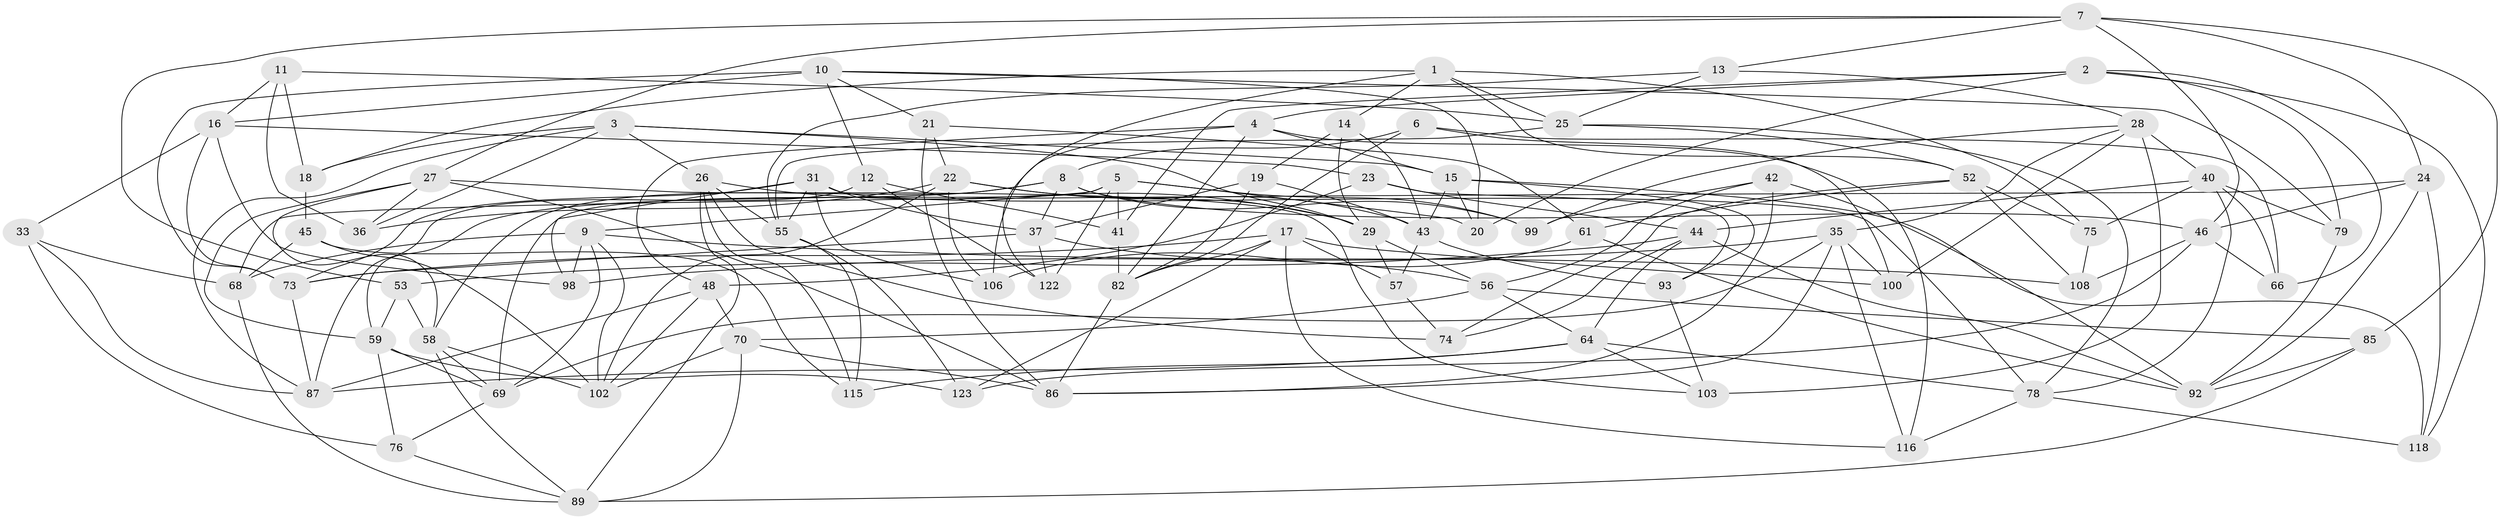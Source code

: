 // original degree distribution, {4: 1.0}
// Generated by graph-tools (version 1.1) at 2025/11/02/27/25 16:11:45]
// undirected, 80 vertices, 202 edges
graph export_dot {
graph [start="1"]
  node [color=gray90,style=filled];
  1 [super="+47"];
  2 [super="+91"];
  3 [super="+65"];
  4 [super="+34"];
  5 [super="+63"];
  6;
  7 [super="+80"];
  8 [super="+84"];
  9 [super="+88"];
  10 [super="+105"];
  11;
  12;
  13;
  14;
  15 [super="+95"];
  16 [super="+51"];
  17 [super="+32"];
  18;
  19;
  20;
  21;
  22 [super="+30"];
  23;
  24 [super="+117"];
  25 [super="+107"];
  26 [super="+60"];
  27 [super="+50"];
  28 [super="+49"];
  29 [super="+113"];
  31 [super="+39"];
  33;
  35 [super="+38"];
  36;
  37 [super="+62"];
  40 [super="+77"];
  41;
  42;
  43 [super="+110"];
  44 [super="+54"];
  45;
  46 [super="+72"];
  48 [super="+104"];
  52 [super="+112"];
  53;
  55 [super="+71"];
  56 [super="+109"];
  57;
  58 [super="+67"];
  59 [super="+96"];
  61;
  64 [super="+97"];
  66;
  68 [super="+90"];
  69 [super="+111"];
  70 [super="+83"];
  73 [super="+81"];
  74;
  75;
  76;
  78 [super="+101"];
  79;
  82 [super="+94"];
  85;
  86 [super="+119"];
  87 [super="+124"];
  89 [super="+120"];
  92 [super="+121"];
  93;
  98;
  99;
  100;
  102 [super="+114"];
  103;
  106;
  108;
  115;
  116;
  118;
  122;
  123;
  1 -- 75;
  1 -- 122;
  1 -- 14;
  1 -- 18;
  1 -- 52;
  1 -- 25;
  2 -- 118;
  2 -- 79;
  2 -- 66;
  2 -- 41;
  2 -- 20;
  2 -- 4;
  3 -- 29;
  3 -- 18;
  3 -- 26;
  3 -- 36;
  3 -- 15;
  3 -- 87;
  4 -- 106;
  4 -- 116;
  4 -- 15;
  4 -- 48;
  4 -- 82;
  5 -- 20;
  5 -- 99;
  5 -- 41;
  5 -- 9;
  5 -- 122;
  5 -- 69;
  6 -- 82;
  6 -- 100;
  6 -- 66;
  6 -- 8;
  7 -- 53;
  7 -- 27;
  7 -- 24;
  7 -- 85;
  7 -- 13;
  7 -- 46;
  8 -- 59;
  8 -- 58;
  8 -- 99;
  8 -- 37;
  8 -- 46;
  9 -- 98;
  9 -- 108;
  9 -- 68;
  9 -- 102;
  9 -- 69;
  10 -- 12;
  10 -- 79;
  10 -- 21;
  10 -- 16;
  10 -- 73;
  10 -- 20;
  11 -- 36;
  11 -- 18;
  11 -- 16;
  11 -- 25;
  12 -- 122;
  12 -- 41;
  12 -- 87;
  13 -- 28;
  13 -- 25;
  13 -- 55;
  14 -- 19;
  14 -- 43;
  14 -- 29;
  15 -- 43;
  15 -- 93;
  15 -- 20;
  15 -- 118;
  16 -- 98;
  16 -- 73;
  16 -- 33;
  16 -- 23;
  17 -- 123;
  17 -- 57;
  17 -- 82;
  17 -- 116;
  17 -- 100;
  17 -- 73;
  18 -- 45;
  19 -- 82;
  19 -- 43;
  19 -- 37;
  21 -- 61;
  21 -- 22;
  21 -- 86;
  22 -- 102;
  22 -- 106;
  22 -- 43;
  22 -- 29;
  22 -- 36;
  23 -- 93;
  23 -- 48;
  23 -- 44;
  24 -- 46;
  24 -- 68 [weight=2];
  24 -- 118;
  24 -- 92;
  25 -- 78;
  25 -- 55;
  25 -- 52;
  26 -- 74;
  26 -- 89;
  26 -- 115;
  26 -- 29;
  26 -- 55;
  27 -- 103;
  27 -- 58;
  27 -- 59;
  27 -- 36;
  27 -- 86;
  28 -- 103;
  28 -- 40;
  28 -- 99;
  28 -- 100;
  28 -- 35;
  29 -- 57;
  29 -- 56;
  31 -- 73;
  31 -- 37;
  31 -- 55;
  31 -- 98;
  31 -- 106;
  31 -- 78;
  33 -- 76;
  33 -- 68;
  33 -- 87;
  35 -- 86;
  35 -- 69;
  35 -- 116;
  35 -- 98;
  35 -- 100;
  37 -- 122;
  37 -- 73;
  37 -- 56;
  40 -- 66;
  40 -- 75;
  40 -- 44;
  40 -- 78;
  40 -- 79;
  41 -- 82;
  42 -- 92;
  42 -- 86;
  42 -- 56;
  42 -- 99;
  43 -- 57;
  43 -- 93;
  44 -- 64;
  44 -- 74;
  44 -- 53;
  44 -- 92;
  45 -- 115;
  45 -- 102;
  45 -- 68;
  46 -- 66;
  46 -- 108;
  46 -- 123;
  48 -- 87;
  48 -- 70 [weight=2];
  48 -- 102;
  52 -- 74;
  52 -- 108;
  52 -- 75;
  52 -- 61;
  53 -- 59;
  53 -- 58;
  55 -- 123;
  55 -- 115;
  56 -- 85;
  56 -- 64;
  56 -- 70;
  57 -- 74;
  58 -- 102;
  58 -- 69;
  58 -- 89;
  59 -- 123;
  59 -- 76;
  59 -- 69;
  61 -- 106;
  61 -- 92;
  64 -- 103;
  64 -- 115;
  64 -- 78;
  64 -- 87;
  68 -- 89;
  69 -- 76;
  70 -- 89;
  70 -- 102;
  70 -- 86;
  73 -- 87;
  75 -- 108;
  76 -- 89;
  78 -- 118;
  78 -- 116;
  79 -- 92;
  82 -- 86;
  85 -- 89;
  85 -- 92;
  93 -- 103;
}
